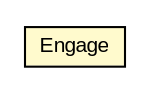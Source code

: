 #!/usr/local/bin/dot
#
# Class diagram 
# Generated by UMLGraph version 5.1 (http://www.umlgraph.org/)
#

digraph G {
	edge [fontname="arial",fontsize=10,labelfontname="arial",labelfontsize=10];
	node [fontname="arial",fontsize=10,shape=plaintext];
	nodesep=0.25;
	ranksep=0.5;
	// com.mycompany.utbotcontest.Engage
	c288 [label=<<table title="com.mycompany.utbotcontest.Engage" border="0" cellborder="1" cellspacing="0" cellpadding="2" port="p" bgcolor="lemonChiffon" href="./Engage.html">
		<tr><td><table border="0" cellspacing="0" cellpadding="1">
<tr><td align="center" balign="center"> Engage </td></tr>
		</table></td></tr>
		</table>>, fontname="arial", fontcolor="black", fontsize=10.0];
}

